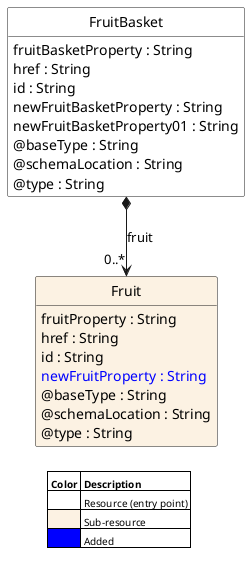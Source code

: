 @startuml
'
' Resource:  FruitBasket
' Source:    TMF777-XXX_FruitBasket-v5.0.0.oas.yaml
'
hide circle
hide methods
hide stereotype
show <<Enumeration>> stereotype
skinparam class {
   BorderColor<<Extension>> blue
   FontColor<<Extension>> blue
   backgroundColor<<Enumeration>> #E6F5F7
   backgroundColor<<Ref>> #FFFFE0
   backgroundColor<<Pivot>> #FFFFFFF
   backgroundColor<<Resource>> #FCF2E3
   backgroundColor<<SubResource>> #FFFFFFF
   backgroundColor<<SubResourceReference>> #FADADD
}

skinparam legend {
   borderRoundCorner 0
   borderColor red
   backgroundColor white
}

class FruitBasket  <<Pivot>> {
    fruitBasketProperty : String
    href : String
    id : String
    newFruitBasketProperty : String
    newFruitBasketProperty01 : String
    @baseType : String
    @schemaLocation : String
    @type : String
}

class Fruit <<Resource>> {
    fruitProperty : String
    href : String
    id : String
    <color:blue>newFruitProperty : String
    @baseType : String
    @schemaLocation : String
    @type : String
}

FruitBasket *-->  "0..*" Fruit : fruit




skinparam legendBackgroundColor #transparent
skinparam legendBorderColor #transparent

legend
   |= <size:10>Color |= <size:10>Description |
   | <#FFFFFFF> | <size:10>Resource (entry point) |
   | <#FCF2E3> | <size:10>Sub-resource |
   | <#blue> | <size:10>Added |
endlegend

@enduml